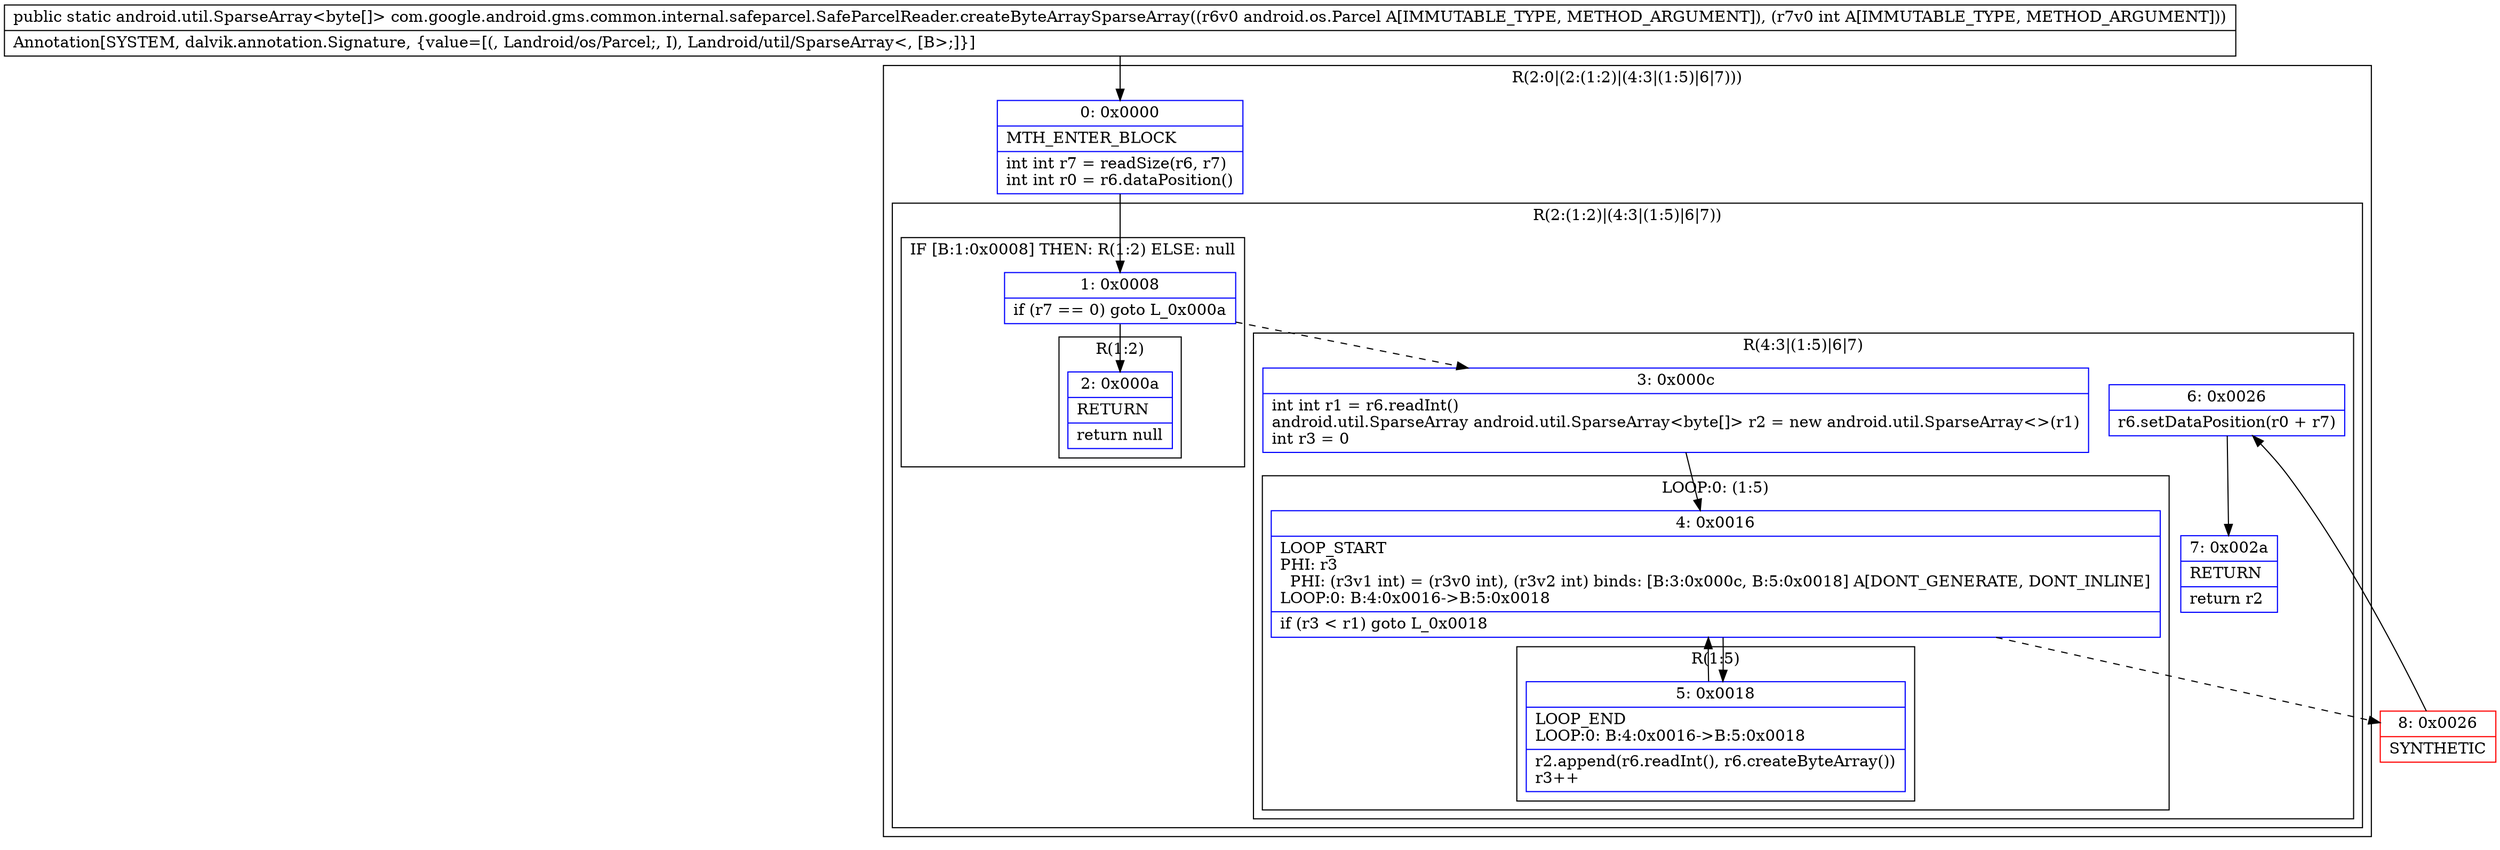 digraph "CFG forcom.google.android.gms.common.internal.safeparcel.SafeParcelReader.createByteArraySparseArray(Landroid\/os\/Parcel;I)Landroid\/util\/SparseArray;" {
subgraph cluster_Region_763771487 {
label = "R(2:0|(2:(1:2)|(4:3|(1:5)|6|7)))";
node [shape=record,color=blue];
Node_0 [shape=record,label="{0\:\ 0x0000|MTH_ENTER_BLOCK\l|int int r7 = readSize(r6, r7)\lint int r0 = r6.dataPosition()\l}"];
subgraph cluster_Region_385413173 {
label = "R(2:(1:2)|(4:3|(1:5)|6|7))";
node [shape=record,color=blue];
subgraph cluster_IfRegion_1788300567 {
label = "IF [B:1:0x0008] THEN: R(1:2) ELSE: null";
node [shape=record,color=blue];
Node_1 [shape=record,label="{1\:\ 0x0008|if (r7 == 0) goto L_0x000a\l}"];
subgraph cluster_Region_1561824210 {
label = "R(1:2)";
node [shape=record,color=blue];
Node_2 [shape=record,label="{2\:\ 0x000a|RETURN\l|return null\l}"];
}
}
subgraph cluster_Region_1886247434 {
label = "R(4:3|(1:5)|6|7)";
node [shape=record,color=blue];
Node_3 [shape=record,label="{3\:\ 0x000c|int int r1 = r6.readInt()\landroid.util.SparseArray android.util.SparseArray\<byte[]\> r2 = new android.util.SparseArray\<\>(r1)\lint r3 = 0\l}"];
subgraph cluster_LoopRegion_131901438 {
label = "LOOP:0: (1:5)";
node [shape=record,color=blue];
Node_4 [shape=record,label="{4\:\ 0x0016|LOOP_START\lPHI: r3 \l  PHI: (r3v1 int) = (r3v0 int), (r3v2 int) binds: [B:3:0x000c, B:5:0x0018] A[DONT_GENERATE, DONT_INLINE]\lLOOP:0: B:4:0x0016\-\>B:5:0x0018\l|if (r3 \< r1) goto L_0x0018\l}"];
subgraph cluster_Region_462692760 {
label = "R(1:5)";
node [shape=record,color=blue];
Node_5 [shape=record,label="{5\:\ 0x0018|LOOP_END\lLOOP:0: B:4:0x0016\-\>B:5:0x0018\l|r2.append(r6.readInt(), r6.createByteArray())\lr3++\l}"];
}
}
Node_6 [shape=record,label="{6\:\ 0x0026|r6.setDataPosition(r0 + r7)\l}"];
Node_7 [shape=record,label="{7\:\ 0x002a|RETURN\l|return r2\l}"];
}
}
}
Node_8 [shape=record,color=red,label="{8\:\ 0x0026|SYNTHETIC\l}"];
MethodNode[shape=record,label="{public static android.util.SparseArray\<byte[]\> com.google.android.gms.common.internal.safeparcel.SafeParcelReader.createByteArraySparseArray((r6v0 android.os.Parcel A[IMMUTABLE_TYPE, METHOD_ARGUMENT]), (r7v0 int A[IMMUTABLE_TYPE, METHOD_ARGUMENT]))  | Annotation[SYSTEM, dalvik.annotation.Signature, \{value=[(, Landroid\/os\/Parcel;, I), Landroid\/util\/SparseArray\<, [B\>;]\}]\l}"];
MethodNode -> Node_0;
Node_0 -> Node_1;
Node_1 -> Node_2;
Node_1 -> Node_3[style=dashed];
Node_3 -> Node_4;
Node_4 -> Node_5;
Node_4 -> Node_8[style=dashed];
Node_5 -> Node_4;
Node_6 -> Node_7;
Node_8 -> Node_6;
}

